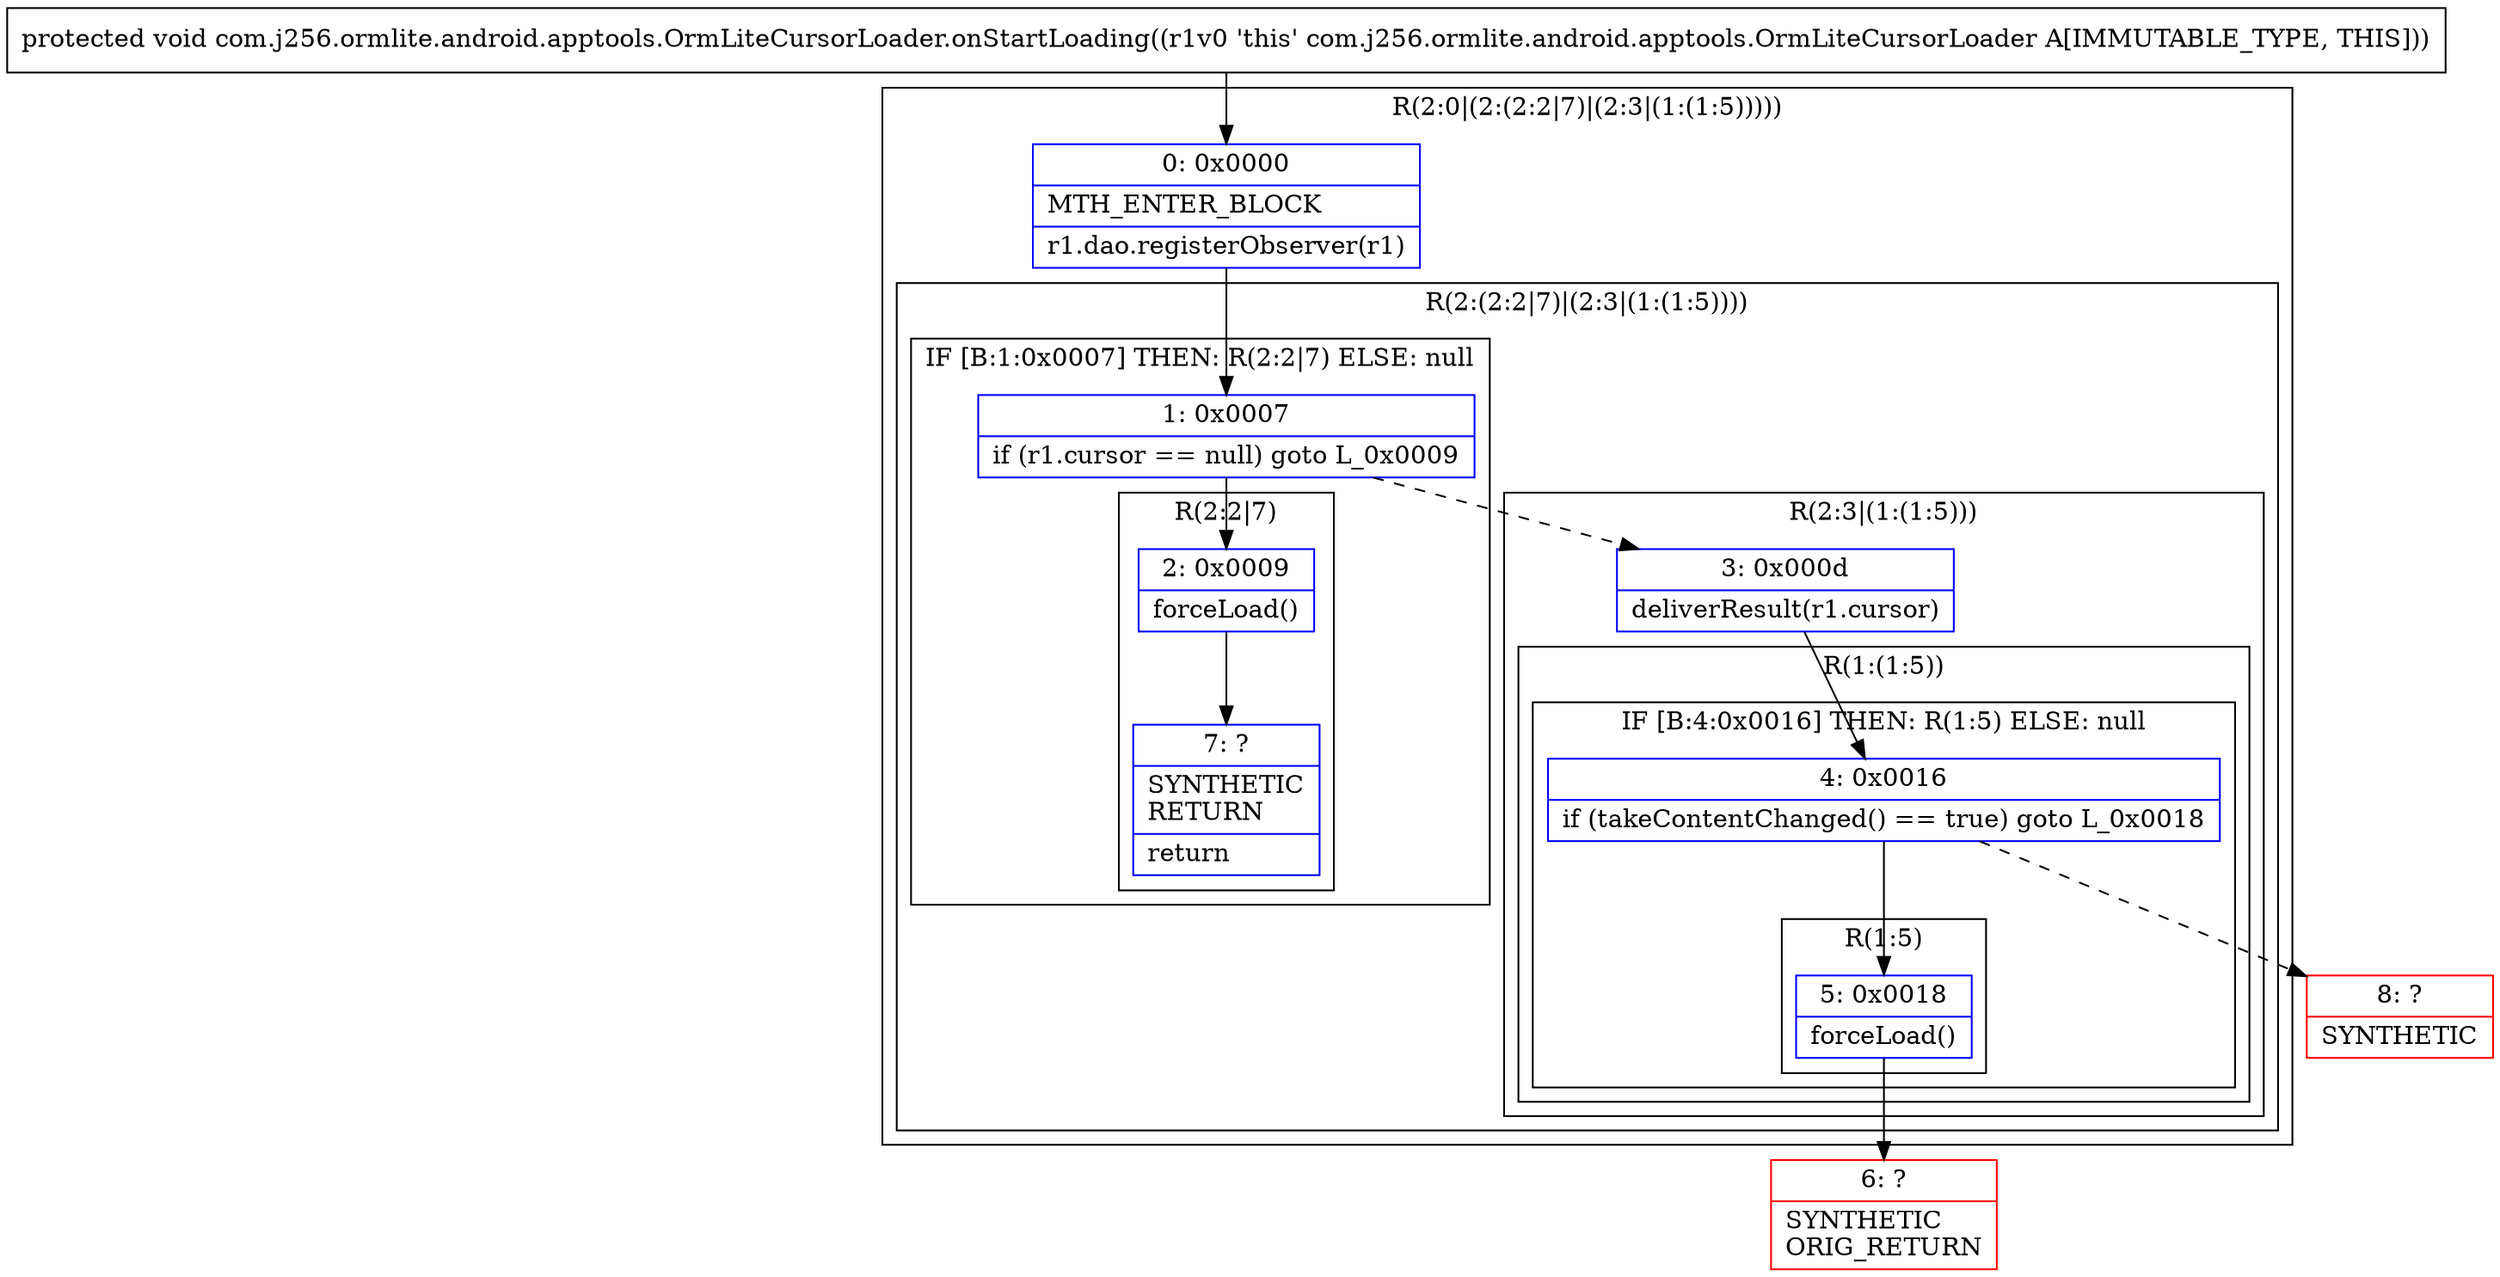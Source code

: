 digraph "CFG forcom.j256.ormlite.android.apptools.OrmLiteCursorLoader.onStartLoading()V" {
subgraph cluster_Region_1531112529 {
label = "R(2:0|(2:(2:2|7)|(2:3|(1:(1:5)))))";
node [shape=record,color=blue];
Node_0 [shape=record,label="{0\:\ 0x0000|MTH_ENTER_BLOCK\l|r1.dao.registerObserver(r1)\l}"];
subgraph cluster_Region_1985901644 {
label = "R(2:(2:2|7)|(2:3|(1:(1:5))))";
node [shape=record,color=blue];
subgraph cluster_IfRegion_426468195 {
label = "IF [B:1:0x0007] THEN: R(2:2|7) ELSE: null";
node [shape=record,color=blue];
Node_1 [shape=record,label="{1\:\ 0x0007|if (r1.cursor == null) goto L_0x0009\l}"];
subgraph cluster_Region_1697429120 {
label = "R(2:2|7)";
node [shape=record,color=blue];
Node_2 [shape=record,label="{2\:\ 0x0009|forceLoad()\l}"];
Node_7 [shape=record,label="{7\:\ ?|SYNTHETIC\lRETURN\l|return\l}"];
}
}
subgraph cluster_Region_700513808 {
label = "R(2:3|(1:(1:5)))";
node [shape=record,color=blue];
Node_3 [shape=record,label="{3\:\ 0x000d|deliverResult(r1.cursor)\l}"];
subgraph cluster_Region_741933936 {
label = "R(1:(1:5))";
node [shape=record,color=blue];
subgraph cluster_IfRegion_1854610927 {
label = "IF [B:4:0x0016] THEN: R(1:5) ELSE: null";
node [shape=record,color=blue];
Node_4 [shape=record,label="{4\:\ 0x0016|if (takeContentChanged() == true) goto L_0x0018\l}"];
subgraph cluster_Region_1846754824 {
label = "R(1:5)";
node [shape=record,color=blue];
Node_5 [shape=record,label="{5\:\ 0x0018|forceLoad()\l}"];
}
}
}
}
}
}
Node_6 [shape=record,color=red,label="{6\:\ ?|SYNTHETIC\lORIG_RETURN\l}"];
Node_8 [shape=record,color=red,label="{8\:\ ?|SYNTHETIC\l}"];
MethodNode[shape=record,label="{protected void com.j256.ormlite.android.apptools.OrmLiteCursorLoader.onStartLoading((r1v0 'this' com.j256.ormlite.android.apptools.OrmLiteCursorLoader A[IMMUTABLE_TYPE, THIS])) }"];
MethodNode -> Node_0;
Node_0 -> Node_1;
Node_1 -> Node_2;
Node_1 -> Node_3[style=dashed];
Node_2 -> Node_7;
Node_3 -> Node_4;
Node_4 -> Node_5;
Node_4 -> Node_8[style=dashed];
Node_5 -> Node_6;
}


